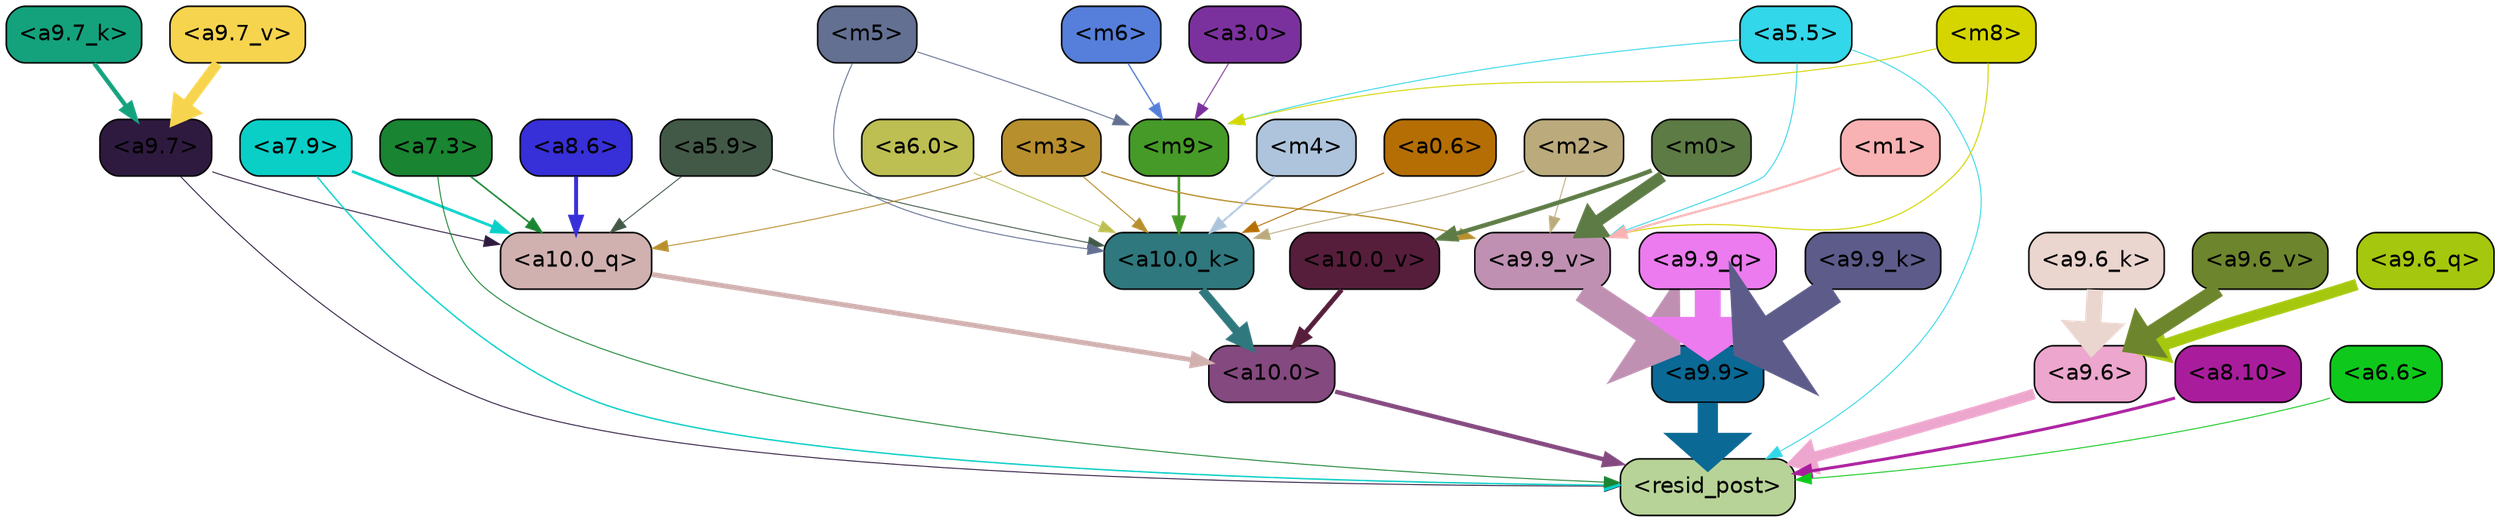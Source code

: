 strict digraph "" {
	graph [bgcolor=transparent,
		layout=dot,
		overlap=false,
		splines=true
	];
	"<a10.0>"	[color=black,
		fillcolor="#84497f",
		fontname=Helvetica,
		shape=box,
		style="filled, rounded"];
	"<resid_post>"	[color=black,
		fillcolor="#b7d397",
		fontname=Helvetica,
		shape=box,
		style="filled, rounded"];
	"<a10.0>" -> "<resid_post>"	[color="#84497f",
		penwidth=2.7864551544189453];
	"<a9.9>"	[color=black,
		fillcolor="#0a6995",
		fontname=Helvetica,
		shape=box,
		style="filled, rounded"];
	"<a9.9>" -> "<resid_post>"	[color="#0a6995",
		penwidth=12.923796653747559];
	"<a9.7>"	[color=black,
		fillcolor="#2e1a3f",
		fontname=Helvetica,
		shape=box,
		style="filled, rounded"];
	"<a9.7>" -> "<resid_post>"	[color="#2e1a3f",
		penwidth=0.6];
	"<a10.0_q>"	[color=black,
		fillcolor="#d1b0b0",
		fontname=Helvetica,
		shape=box,
		style="filled, rounded"];
	"<a9.7>" -> "<a10.0_q>"	[color="#2e1a3f",
		penwidth=0.6];
	"<a9.6>"	[color=black,
		fillcolor="#eda6cd",
		fontname=Helvetica,
		shape=box,
		style="filled, rounded"];
	"<a9.6>" -> "<resid_post>"	[color="#eda6cd",
		penwidth=6.787586212158203];
	"<a8.10>"	[color=black,
		fillcolor="#a91d9c",
		fontname=Helvetica,
		shape=box,
		style="filled, rounded"];
	"<a8.10>" -> "<resid_post>"	[color="#a91d9c",
		penwidth=1.893411636352539];
	"<a7.9>"	[color=black,
		fillcolor="#09cfc7",
		fontname=Helvetica,
		shape=box,
		style="filled, rounded"];
	"<a7.9>" -> "<resid_post>"	[color="#09cfc7",
		penwidth=0.8844146728515625];
	"<a7.9>" -> "<a10.0_q>"	[color="#09cfc7",
		penwidth=1.7344818115234375];
	"<a7.3>"	[color=black,
		fillcolor="#198431",
		fontname=Helvetica,
		shape=box,
		style="filled, rounded"];
	"<a7.3>" -> "<resid_post>"	[color="#198431",
		penwidth=0.6];
	"<a7.3>" -> "<a10.0_q>"	[color="#198431",
		penwidth=1.0196304321289062];
	"<a6.6>"	[color=black,
		fillcolor="#0fc81c",
		fontname=Helvetica,
		shape=box,
		style="filled, rounded"];
	"<a6.6>" -> "<resid_post>"	[color="#0fc81c",
		penwidth=0.6];
	"<a5.5>"	[color=black,
		fillcolor="#32d7e9",
		fontname=Helvetica,
		shape=box,
		style="filled, rounded"];
	"<a5.5>" -> "<resid_post>"	[color="#32d7e9",
		penwidth=0.6];
	"<m9>"	[color=black,
		fillcolor="#469a27",
		fontname=Helvetica,
		shape=box,
		style="filled, rounded"];
	"<a5.5>" -> "<m9>"	[color="#32d7e9",
		penwidth=0.6];
	"<a9.9_v>"	[color=black,
		fillcolor="#bf90b2",
		fontname=Helvetica,
		shape=box,
		style="filled, rounded"];
	"<a5.5>" -> "<a9.9_v>"	[color="#32d7e9",
		penwidth=0.6];
	"<a10.0_q>" -> "<a10.0>"	[color="#d1b0b0",
		penwidth=3.1444664001464844];
	"<a10.0_k>"	[color=black,
		fillcolor="#2f787d",
		fontname=Helvetica,
		shape=box,
		style="filled, rounded"];
	"<a10.0_k>" -> "<a10.0>"	[color="#2f787d",
		penwidth=5.4525909423828125];
	"<a10.0_v>"	[color=black,
		fillcolor="#561e3b",
		fontname=Helvetica,
		shape=box,
		style="filled, rounded"];
	"<a10.0_v>" -> "<a10.0>"	[color="#561e3b",
		penwidth=3.0300064086914062];
	"<a8.6>"	[color=black,
		fillcolor="#372fd7",
		fontname=Helvetica,
		shape=box,
		style="filled, rounded"];
	"<a8.6>" -> "<a10.0_q>"	[color="#372fd7",
		penwidth=2.5089454650878906];
	"<a5.9>"	[color=black,
		fillcolor="#425947",
		fontname=Helvetica,
		shape=box,
		style="filled, rounded"];
	"<a5.9>" -> "<a10.0_q>"	[color="#425947",
		penwidth=0.6];
	"<a5.9>" -> "<a10.0_k>"	[color="#425947",
		penwidth=0.6];
	"<m3>"	[color=black,
		fillcolor="#b88f2d",
		fontname=Helvetica,
		shape=box,
		style="filled, rounded"];
	"<m3>" -> "<a10.0_q>"	[color="#b88f2d",
		penwidth=0.6];
	"<m3>" -> "<a10.0_k>"	[color="#b88f2d",
		penwidth=0.6515960693359375];
	"<m3>" -> "<a9.9_v>"	[color="#b88f2d",
		penwidth=0.8194351196289062];
	"<m9>" -> "<a10.0_k>"	[color="#469a27",
		penwidth=1.6660614013671875];
	"<a6.0>"	[color=black,
		fillcolor="#bebf52",
		fontname=Helvetica,
		shape=box,
		style="filled, rounded"];
	"<a6.0>" -> "<a10.0_k>"	[color="#bebf52",
		penwidth=0.6];
	"<m5>"	[color=black,
		fillcolor="#637092",
		fontname=Helvetica,
		shape=box,
		style="filled, rounded"];
	"<m5>" -> "<a10.0_k>"	[color="#637092",
		penwidth=0.6];
	"<m5>" -> "<m9>"	[color="#637092",
		penwidth=0.6];
	"<m4>"	[color=black,
		fillcolor="#aec4dc",
		fontname=Helvetica,
		shape=box,
		style="filled, rounded"];
	"<m4>" -> "<a10.0_k>"	[color="#aec4dc",
		penwidth=1.25018310546875];
	"<m2>"	[color=black,
		fillcolor="#bbaa7c",
		fontname=Helvetica,
		shape=box,
		style="filled, rounded"];
	"<m2>" -> "<a10.0_k>"	[color="#bbaa7c",
		penwidth=0.6];
	"<m2>" -> "<a9.9_v>"	[color="#bbaa7c",
		penwidth=0.6];
	"<a0.6>"	[color=black,
		fillcolor="#b46e04",
		fontname=Helvetica,
		shape=box,
		style="filled, rounded"];
	"<a0.6>" -> "<a10.0_k>"	[color="#b46e04",
		penwidth=0.6];
	"<m0>"	[color=black,
		fillcolor="#5d7b45",
		fontname=Helvetica,
		shape=box,
		style="filled, rounded"];
	"<m0>" -> "<a10.0_v>"	[color="#5d7b45",
		penwidth=2.7909584045410156];
	"<m0>" -> "<a9.9_v>"	[color="#5d7b45",
		penwidth=7.475120544433594];
	"<m8>"	[color=black,
		fillcolor="#d5d600",
		fontname=Helvetica,
		shape=box,
		style="filled, rounded"];
	"<m8>" -> "<m9>"	[color="#d5d600",
		penwidth=0.6313362121582031];
	"<m8>" -> "<a9.9_v>"	[color="#d5d600",
		penwidth=0.6769180297851562];
	"<m6>"	[color=black,
		fillcolor="#557fda",
		fontname=Helvetica,
		shape=box,
		style="filled, rounded"];
	"<m6>" -> "<m9>"	[color="#557fda",
		penwidth=0.831085205078125];
	"<a3.0>"	[color=black,
		fillcolor="#7b319d",
		fontname=Helvetica,
		shape=box,
		style="filled, rounded"];
	"<a3.0>" -> "<m9>"	[color="#7b319d",
		penwidth=0.6];
	"<a9.9_q>"	[color=black,
		fillcolor="#eb7bee",
		fontname=Helvetica,
		shape=box,
		style="filled, rounded"];
	"<a9.9_q>" -> "<a9.9>"	[color="#eb7bee",
		penwidth=16.464736938476562];
	"<a9.6_q>"	[color=black,
		fillcolor="#a5c70d",
		fontname=Helvetica,
		shape=box,
		style="filled, rounded"];
	"<a9.6_q>" -> "<a9.6>"	[color="#a5c70d",
		penwidth=7.308631896972656];
	"<a9.9_k>"	[color=black,
		fillcolor="#5c5b8a",
		fontname=Helvetica,
		shape=box,
		style="filled, rounded"];
	"<a9.9_k>" -> "<a9.9>"	[color="#5c5b8a",
		penwidth=19.301467895507812];
	"<a9.7_k>"	[color=black,
		fillcolor="#14a27d",
		fontname=Helvetica,
		shape=box,
		style="filled, rounded"];
	"<a9.7_k>" -> "<a9.7>"	[color="#14a27d",
		penwidth=2.7707557678222656];
	"<a9.6_k>"	[color=black,
		fillcolor="#ebd5cf",
		fontname=Helvetica,
		shape=box,
		style="filled, rounded"];
	"<a9.6_k>" -> "<a9.6>"	[color="#ebd5cf",
		penwidth=10.403305053710938];
	"<a9.9_v>" -> "<a9.9>"	[color="#bf90b2",
		penwidth=16.81983184814453];
	"<a9.7_v>"	[color=black,
		fillcolor="#f7d44e",
		fontname=Helvetica,
		shape=box,
		style="filled, rounded"];
	"<a9.7_v>" -> "<a9.7>"	[color="#f7d44e",
		penwidth=6.70074462890625];
	"<a9.6_v>"	[color=black,
		fillcolor="#6d852c",
		fontname=Helvetica,
		shape=box,
		style="filled, rounded"];
	"<a9.6_v>" -> "<a9.6>"	[color="#6d852c",
		penwidth=9.79925537109375];
	"<m1>"	[color=black,
		fillcolor="#f9b2b3",
		fontname=Helvetica,
		shape=box,
		style="filled, rounded"];
	"<m1>" -> "<a9.9_v>"	[color="#f9b2b3",
		penwidth=1.4208946228027344];
}
